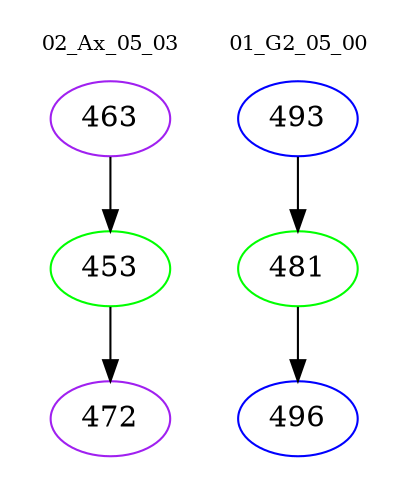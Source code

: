 digraph{
subgraph cluster_0 {
color = white
label = "02_Ax_05_03";
fontsize=10;
T0_463 [label="463", color="purple"]
T0_463 -> T0_453 [color="black"]
T0_453 [label="453", color="green"]
T0_453 -> T0_472 [color="black"]
T0_472 [label="472", color="purple"]
}
subgraph cluster_1 {
color = white
label = "01_G2_05_00";
fontsize=10;
T1_493 [label="493", color="blue"]
T1_493 -> T1_481 [color="black"]
T1_481 [label="481", color="green"]
T1_481 -> T1_496 [color="black"]
T1_496 [label="496", color="blue"]
}
}
